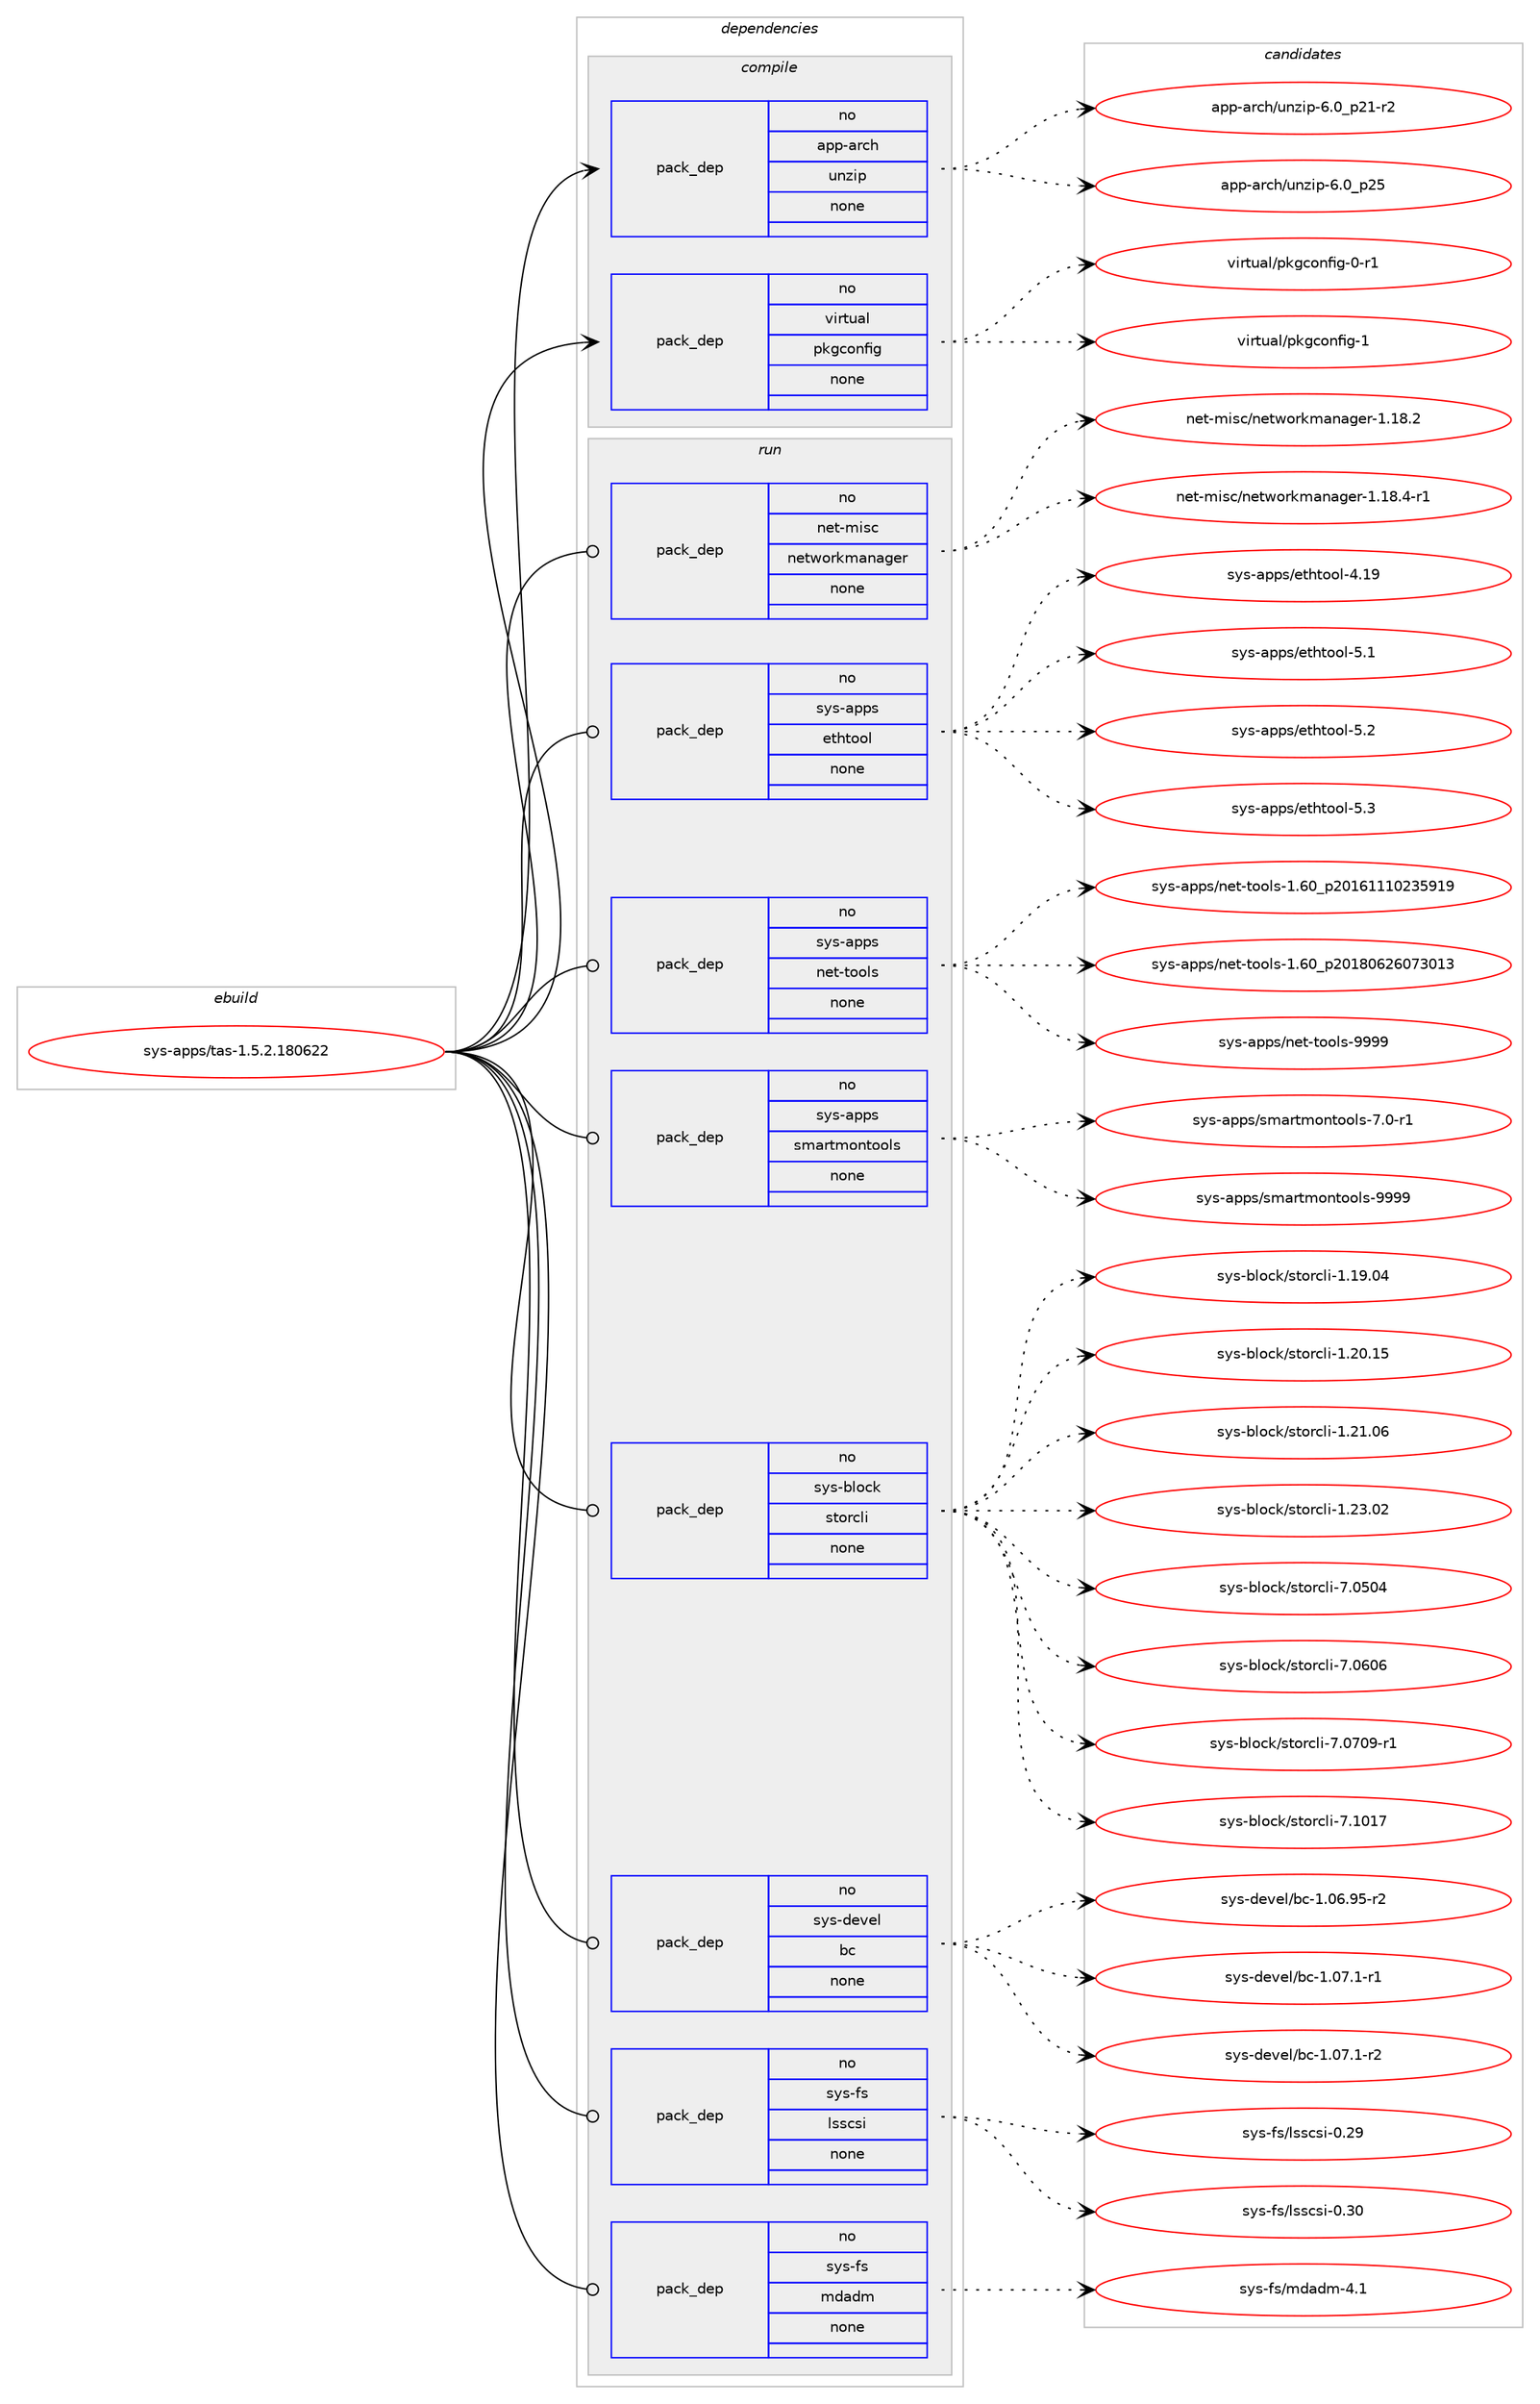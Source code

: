 digraph prolog {

# *************
# Graph options
# *************

newrank=true;
concentrate=true;
compound=true;
graph [rankdir=LR,fontname=Helvetica,fontsize=10,ranksep=1.5];#, ranksep=2.5, nodesep=0.2];
edge  [arrowhead=vee];
node  [fontname=Helvetica,fontsize=10];

# **********
# The ebuild
# **********

subgraph cluster_leftcol {
color=gray;
rank=same;
label=<<i>ebuild</i>>;
id [label="sys-apps/tas-1.5.2.180622", color=red, width=4, href="../sys-apps/tas-1.5.2.180622.svg"];
}

# ****************
# The dependencies
# ****************

subgraph cluster_midcol {
color=gray;
label=<<i>dependencies</i>>;
subgraph cluster_compile {
fillcolor="#eeeeee";
style=filled;
label=<<i>compile</i>>;
subgraph pack651504 {
dependency878606 [label=<<TABLE BORDER="0" CELLBORDER="1" CELLSPACING="0" CELLPADDING="4" WIDTH="220"><TR><TD ROWSPAN="6" CELLPADDING="30">pack_dep</TD></TR><TR><TD WIDTH="110">no</TD></TR><TR><TD>app-arch</TD></TR><TR><TD>unzip</TD></TR><TR><TD>none</TD></TR><TR><TD></TD></TR></TABLE>>, shape=none, color=blue];
}
id:e -> dependency878606:w [weight=20,style="solid",arrowhead="vee"];
subgraph pack651505 {
dependency878607 [label=<<TABLE BORDER="0" CELLBORDER="1" CELLSPACING="0" CELLPADDING="4" WIDTH="220"><TR><TD ROWSPAN="6" CELLPADDING="30">pack_dep</TD></TR><TR><TD WIDTH="110">no</TD></TR><TR><TD>virtual</TD></TR><TR><TD>pkgconfig</TD></TR><TR><TD>none</TD></TR><TR><TD></TD></TR></TABLE>>, shape=none, color=blue];
}
id:e -> dependency878607:w [weight=20,style="solid",arrowhead="vee"];
}
subgraph cluster_compileandrun {
fillcolor="#eeeeee";
style=filled;
label=<<i>compile and run</i>>;
}
subgraph cluster_run {
fillcolor="#eeeeee";
style=filled;
label=<<i>run</i>>;
subgraph pack651506 {
dependency878608 [label=<<TABLE BORDER="0" CELLBORDER="1" CELLSPACING="0" CELLPADDING="4" WIDTH="220"><TR><TD ROWSPAN="6" CELLPADDING="30">pack_dep</TD></TR><TR><TD WIDTH="110">no</TD></TR><TR><TD>net-misc</TD></TR><TR><TD>networkmanager</TD></TR><TR><TD>none</TD></TR><TR><TD></TD></TR></TABLE>>, shape=none, color=blue];
}
id:e -> dependency878608:w [weight=20,style="solid",arrowhead="odot"];
subgraph pack651507 {
dependency878609 [label=<<TABLE BORDER="0" CELLBORDER="1" CELLSPACING="0" CELLPADDING="4" WIDTH="220"><TR><TD ROWSPAN="6" CELLPADDING="30">pack_dep</TD></TR><TR><TD WIDTH="110">no</TD></TR><TR><TD>sys-apps</TD></TR><TR><TD>ethtool</TD></TR><TR><TD>none</TD></TR><TR><TD></TD></TR></TABLE>>, shape=none, color=blue];
}
id:e -> dependency878609:w [weight=20,style="solid",arrowhead="odot"];
subgraph pack651508 {
dependency878610 [label=<<TABLE BORDER="0" CELLBORDER="1" CELLSPACING="0" CELLPADDING="4" WIDTH="220"><TR><TD ROWSPAN="6" CELLPADDING="30">pack_dep</TD></TR><TR><TD WIDTH="110">no</TD></TR><TR><TD>sys-apps</TD></TR><TR><TD>net-tools</TD></TR><TR><TD>none</TD></TR><TR><TD></TD></TR></TABLE>>, shape=none, color=blue];
}
id:e -> dependency878610:w [weight=20,style="solid",arrowhead="odot"];
subgraph pack651509 {
dependency878611 [label=<<TABLE BORDER="0" CELLBORDER="1" CELLSPACING="0" CELLPADDING="4" WIDTH="220"><TR><TD ROWSPAN="6" CELLPADDING="30">pack_dep</TD></TR><TR><TD WIDTH="110">no</TD></TR><TR><TD>sys-apps</TD></TR><TR><TD>smartmontools</TD></TR><TR><TD>none</TD></TR><TR><TD></TD></TR></TABLE>>, shape=none, color=blue];
}
id:e -> dependency878611:w [weight=20,style="solid",arrowhead="odot"];
subgraph pack651510 {
dependency878612 [label=<<TABLE BORDER="0" CELLBORDER="1" CELLSPACING="0" CELLPADDING="4" WIDTH="220"><TR><TD ROWSPAN="6" CELLPADDING="30">pack_dep</TD></TR><TR><TD WIDTH="110">no</TD></TR><TR><TD>sys-block</TD></TR><TR><TD>storcli</TD></TR><TR><TD>none</TD></TR><TR><TD></TD></TR></TABLE>>, shape=none, color=blue];
}
id:e -> dependency878612:w [weight=20,style="solid",arrowhead="odot"];
subgraph pack651511 {
dependency878613 [label=<<TABLE BORDER="0" CELLBORDER="1" CELLSPACING="0" CELLPADDING="4" WIDTH="220"><TR><TD ROWSPAN="6" CELLPADDING="30">pack_dep</TD></TR><TR><TD WIDTH="110">no</TD></TR><TR><TD>sys-devel</TD></TR><TR><TD>bc</TD></TR><TR><TD>none</TD></TR><TR><TD></TD></TR></TABLE>>, shape=none, color=blue];
}
id:e -> dependency878613:w [weight=20,style="solid",arrowhead="odot"];
subgraph pack651512 {
dependency878614 [label=<<TABLE BORDER="0" CELLBORDER="1" CELLSPACING="0" CELLPADDING="4" WIDTH="220"><TR><TD ROWSPAN="6" CELLPADDING="30">pack_dep</TD></TR><TR><TD WIDTH="110">no</TD></TR><TR><TD>sys-fs</TD></TR><TR><TD>lsscsi</TD></TR><TR><TD>none</TD></TR><TR><TD></TD></TR></TABLE>>, shape=none, color=blue];
}
id:e -> dependency878614:w [weight=20,style="solid",arrowhead="odot"];
subgraph pack651513 {
dependency878615 [label=<<TABLE BORDER="0" CELLBORDER="1" CELLSPACING="0" CELLPADDING="4" WIDTH="220"><TR><TD ROWSPAN="6" CELLPADDING="30">pack_dep</TD></TR><TR><TD WIDTH="110">no</TD></TR><TR><TD>sys-fs</TD></TR><TR><TD>mdadm</TD></TR><TR><TD>none</TD></TR><TR><TD></TD></TR></TABLE>>, shape=none, color=blue];
}
id:e -> dependency878615:w [weight=20,style="solid",arrowhead="odot"];
}
}

# **************
# The candidates
# **************

subgraph cluster_choices {
rank=same;
color=gray;
label=<<i>candidates</i>>;

subgraph choice651504 {
color=black;
nodesep=1;
choice9711211245971149910447117110122105112455446489511250494511450 [label="app-arch/unzip-6.0_p21-r2", color=red, width=4,href="../app-arch/unzip-6.0_p21-r2.svg"];
choice971121124597114991044711711012210511245544648951125053 [label="app-arch/unzip-6.0_p25", color=red, width=4,href="../app-arch/unzip-6.0_p25.svg"];
dependency878606:e -> choice9711211245971149910447117110122105112455446489511250494511450:w [style=dotted,weight="100"];
dependency878606:e -> choice971121124597114991044711711012210511245544648951125053:w [style=dotted,weight="100"];
}
subgraph choice651505 {
color=black;
nodesep=1;
choice11810511411611797108471121071039911111010210510345484511449 [label="virtual/pkgconfig-0-r1", color=red, width=4,href="../virtual/pkgconfig-0-r1.svg"];
choice1181051141161179710847112107103991111101021051034549 [label="virtual/pkgconfig-1", color=red, width=4,href="../virtual/pkgconfig-1.svg"];
dependency878607:e -> choice11810511411611797108471121071039911111010210510345484511449:w [style=dotted,weight="100"];
dependency878607:e -> choice1181051141161179710847112107103991111101021051034549:w [style=dotted,weight="100"];
}
subgraph choice651506 {
color=black;
nodesep=1;
choice110101116451091051159947110101116119111114107109971109710310111445494649564650 [label="net-misc/networkmanager-1.18.2", color=red, width=4,href="../net-misc/networkmanager-1.18.2.svg"];
choice1101011164510910511599471101011161191111141071099711097103101114454946495646524511449 [label="net-misc/networkmanager-1.18.4-r1", color=red, width=4,href="../net-misc/networkmanager-1.18.4-r1.svg"];
dependency878608:e -> choice110101116451091051159947110101116119111114107109971109710310111445494649564650:w [style=dotted,weight="100"];
dependency878608:e -> choice1101011164510910511599471101011161191111141071099711097103101114454946495646524511449:w [style=dotted,weight="100"];
}
subgraph choice651507 {
color=black;
nodesep=1;
choice1151211154597112112115471011161041161111111084552464957 [label="sys-apps/ethtool-4.19", color=red, width=4,href="../sys-apps/ethtool-4.19.svg"];
choice11512111545971121121154710111610411611111110845534649 [label="sys-apps/ethtool-5.1", color=red, width=4,href="../sys-apps/ethtool-5.1.svg"];
choice11512111545971121121154710111610411611111110845534650 [label="sys-apps/ethtool-5.2", color=red, width=4,href="../sys-apps/ethtool-5.2.svg"];
choice11512111545971121121154710111610411611111110845534651 [label="sys-apps/ethtool-5.3", color=red, width=4,href="../sys-apps/ethtool-5.3.svg"];
dependency878609:e -> choice1151211154597112112115471011161041161111111084552464957:w [style=dotted,weight="100"];
dependency878609:e -> choice11512111545971121121154710111610411611111110845534649:w [style=dotted,weight="100"];
dependency878609:e -> choice11512111545971121121154710111610411611111110845534650:w [style=dotted,weight="100"];
dependency878609:e -> choice11512111545971121121154710111610411611111110845534651:w [style=dotted,weight="100"];
}
subgraph choice651508 {
color=black;
nodesep=1;
choice115121115459711211211547110101116451161111111081154549465448951125048495449494948505153574957 [label="sys-apps/net-tools-1.60_p20161110235919", color=red, width=4,href="../sys-apps/net-tools-1.60_p20161110235919.svg"];
choice115121115459711211211547110101116451161111111081154549465448951125048495648545054485551484951 [label="sys-apps/net-tools-1.60_p20180626073013", color=red, width=4,href="../sys-apps/net-tools-1.60_p20180626073013.svg"];
choice115121115459711211211547110101116451161111111081154557575757 [label="sys-apps/net-tools-9999", color=red, width=4,href="../sys-apps/net-tools-9999.svg"];
dependency878610:e -> choice115121115459711211211547110101116451161111111081154549465448951125048495449494948505153574957:w [style=dotted,weight="100"];
dependency878610:e -> choice115121115459711211211547110101116451161111111081154549465448951125048495648545054485551484951:w [style=dotted,weight="100"];
dependency878610:e -> choice115121115459711211211547110101116451161111111081154557575757:w [style=dotted,weight="100"];
}
subgraph choice651509 {
color=black;
nodesep=1;
choice11512111545971121121154711510997114116109111110116111111108115455546484511449 [label="sys-apps/smartmontools-7.0-r1", color=red, width=4,href="../sys-apps/smartmontools-7.0-r1.svg"];
choice115121115459711211211547115109971141161091111101161111111081154557575757 [label="sys-apps/smartmontools-9999", color=red, width=4,href="../sys-apps/smartmontools-9999.svg"];
dependency878611:e -> choice11512111545971121121154711510997114116109111110116111111108115455546484511449:w [style=dotted,weight="100"];
dependency878611:e -> choice115121115459711211211547115109971141161091111101161111111081154557575757:w [style=dotted,weight="100"];
}
subgraph choice651510 {
color=black;
nodesep=1;
choice11512111545981081119910747115116111114991081054549464957464852 [label="sys-block/storcli-1.19.04", color=red, width=4,href="../sys-block/storcli-1.19.04.svg"];
choice11512111545981081119910747115116111114991081054549465048464953 [label="sys-block/storcli-1.20.15", color=red, width=4,href="../sys-block/storcli-1.20.15.svg"];
choice11512111545981081119910747115116111114991081054549465049464854 [label="sys-block/storcli-1.21.06", color=red, width=4,href="../sys-block/storcli-1.21.06.svg"];
choice11512111545981081119910747115116111114991081054549465051464850 [label="sys-block/storcli-1.23.02", color=red, width=4,href="../sys-block/storcli-1.23.02.svg"];
choice115121115459810811199107471151161111149910810545554648534852 [label="sys-block/storcli-7.0504", color=red, width=4,href="../sys-block/storcli-7.0504.svg"];
choice115121115459810811199107471151161111149910810545554648544854 [label="sys-block/storcli-7.0606", color=red, width=4,href="../sys-block/storcli-7.0606.svg"];
choice1151211154598108111991074711511611111499108105455546485548574511449 [label="sys-block/storcli-7.0709-r1", color=red, width=4,href="../sys-block/storcli-7.0709-r1.svg"];
choice115121115459810811199107471151161111149910810545554649484955 [label="sys-block/storcli-7.1017", color=red, width=4,href="../sys-block/storcli-7.1017.svg"];
dependency878612:e -> choice11512111545981081119910747115116111114991081054549464957464852:w [style=dotted,weight="100"];
dependency878612:e -> choice11512111545981081119910747115116111114991081054549465048464953:w [style=dotted,weight="100"];
dependency878612:e -> choice11512111545981081119910747115116111114991081054549465049464854:w [style=dotted,weight="100"];
dependency878612:e -> choice11512111545981081119910747115116111114991081054549465051464850:w [style=dotted,weight="100"];
dependency878612:e -> choice115121115459810811199107471151161111149910810545554648534852:w [style=dotted,weight="100"];
dependency878612:e -> choice115121115459810811199107471151161111149910810545554648544854:w [style=dotted,weight="100"];
dependency878612:e -> choice1151211154598108111991074711511611111499108105455546485548574511449:w [style=dotted,weight="100"];
dependency878612:e -> choice115121115459810811199107471151161111149910810545554649484955:w [style=dotted,weight="100"];
}
subgraph choice651511 {
color=black;
nodesep=1;
choice1151211154510010111810110847989945494648544657534511450 [label="sys-devel/bc-1.06.95-r2", color=red, width=4,href="../sys-devel/bc-1.06.95-r2.svg"];
choice11512111545100101118101108479899454946485546494511449 [label="sys-devel/bc-1.07.1-r1", color=red, width=4,href="../sys-devel/bc-1.07.1-r1.svg"];
choice11512111545100101118101108479899454946485546494511450 [label="sys-devel/bc-1.07.1-r2", color=red, width=4,href="../sys-devel/bc-1.07.1-r2.svg"];
dependency878613:e -> choice1151211154510010111810110847989945494648544657534511450:w [style=dotted,weight="100"];
dependency878613:e -> choice11512111545100101118101108479899454946485546494511449:w [style=dotted,weight="100"];
dependency878613:e -> choice11512111545100101118101108479899454946485546494511450:w [style=dotted,weight="100"];
}
subgraph choice651512 {
color=black;
nodesep=1;
choice1151211154510211547108115115991151054548465057 [label="sys-fs/lsscsi-0.29", color=red, width=4,href="../sys-fs/lsscsi-0.29.svg"];
choice1151211154510211547108115115991151054548465148 [label="sys-fs/lsscsi-0.30", color=red, width=4,href="../sys-fs/lsscsi-0.30.svg"];
dependency878614:e -> choice1151211154510211547108115115991151054548465057:w [style=dotted,weight="100"];
dependency878614:e -> choice1151211154510211547108115115991151054548465148:w [style=dotted,weight="100"];
}
subgraph choice651513 {
color=black;
nodesep=1;
choice11512111545102115471091009710010945524649 [label="sys-fs/mdadm-4.1", color=red, width=4,href="../sys-fs/mdadm-4.1.svg"];
dependency878615:e -> choice11512111545102115471091009710010945524649:w [style=dotted,weight="100"];
}
}

}
